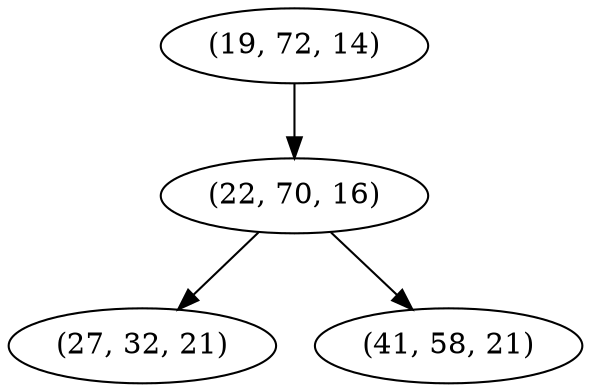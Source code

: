 digraph tree {
    "(19, 72, 14)";
    "(22, 70, 16)";
    "(27, 32, 21)";
    "(41, 58, 21)";
    "(19, 72, 14)" -> "(22, 70, 16)";
    "(22, 70, 16)" -> "(27, 32, 21)";
    "(22, 70, 16)" -> "(41, 58, 21)";
}
